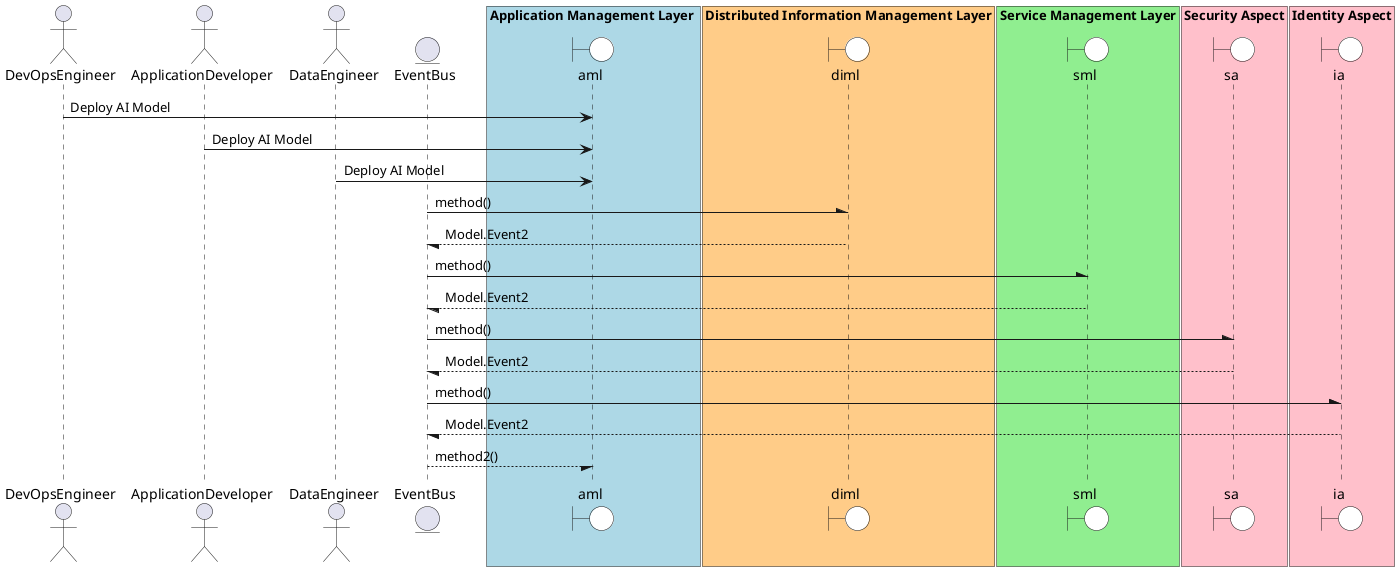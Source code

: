 @startuml

actor "DevOpsEngineer"

actor "ApplicationDeveloper"

actor "DataEngineer"


entity EventBus

box Application Management Layer #lightblue
    boundary aml #white
end box



"DevOpsEngineer" -> aml: Deploy AI Model


"ApplicationDeveloper" -> aml: Deploy AI Model


"DataEngineer" -> aml: Deploy AI Model



box "Distributed Information Management Layer" #ffcc88
    boundary diml #white
end box
EventBus -\ diml: method()
diml --/ EventBus: Model.Event2
box "Service Management Layer" #lightgreen
    boundary sml #white
end box
EventBus -\ sml: method()
sml --/ EventBus: Model.Event2
box "Security Aspect" #pink
    boundary sa #white
end box
EventBus -\ sa: method()
sa --/ EventBus: Model.Event2
box "Identity Aspect" #pink
    boundary ia #white
end box
EventBus -\ ia: method()
ia --/ EventBus: Model.Event2

EventBus --/ aml : method2()
@enduml

